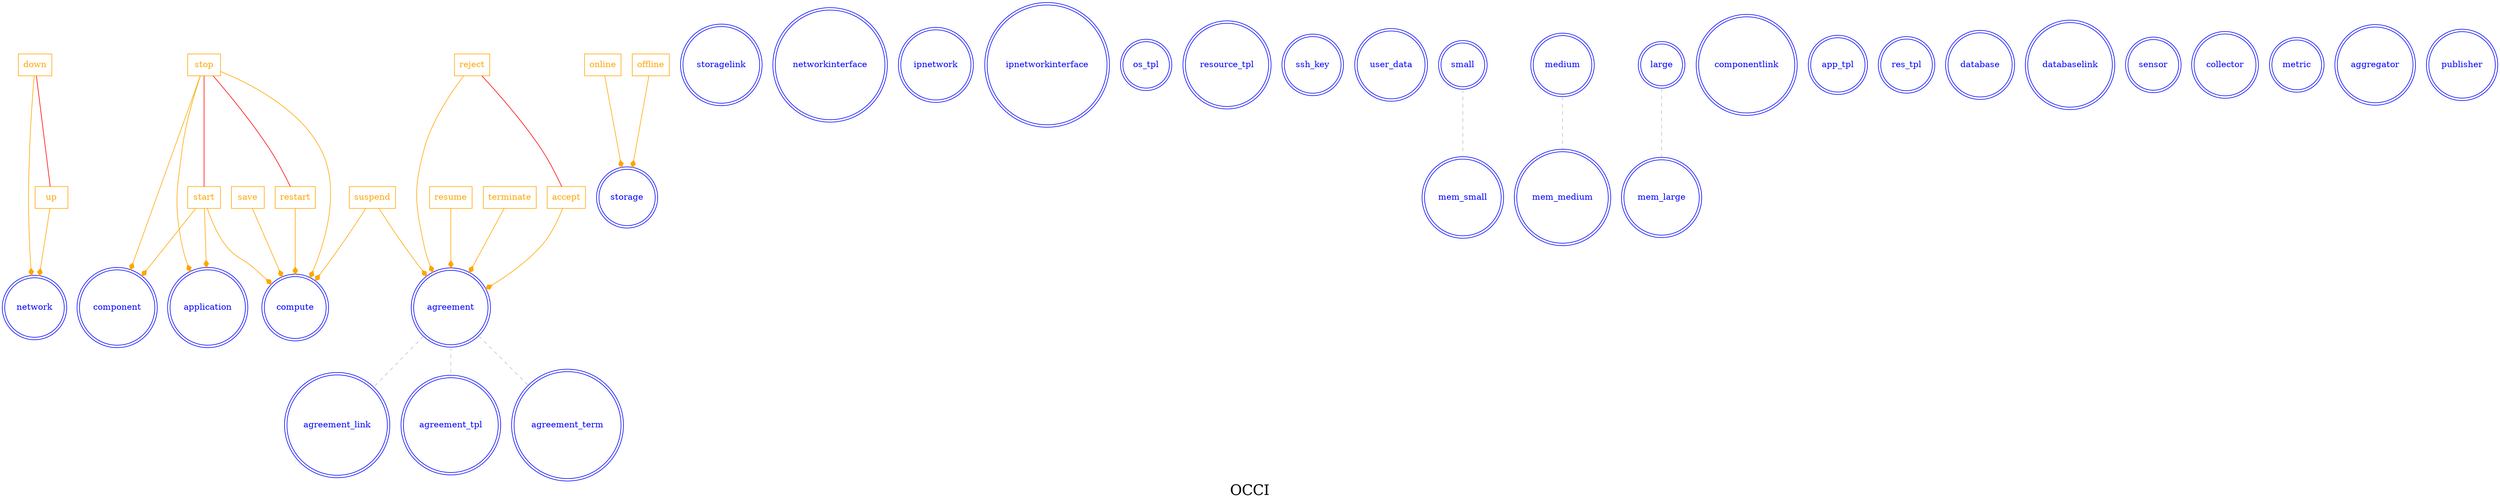 digraph AllInOne_LexiconGraph {
graph[label="OCCI", fontsize=24]
splines=true
"network" [color=blue, fontcolor=blue, shape=doublecircle]
"compute" [color=blue, fontcolor=blue, shape=doublecircle]
"storage" [color=blue, fontcolor=blue, shape=doublecircle]
"storagelink" [color=blue, fontcolor=blue, shape=doublecircle]
"networkinterface" [color=blue, fontcolor=blue, shape=doublecircle]
"ipnetwork" [color=blue, fontcolor=blue, shape=doublecircle]
"ipnetworkinterface" [color=blue, fontcolor=blue, shape=doublecircle]
"os_tpl" [color=blue, fontcolor=blue, shape=doublecircle]
"resource_tpl" [color=blue, fontcolor=blue, shape=doublecircle]
"ssh_key" [color=blue, fontcolor=blue, shape=doublecircle]
"user_data" [color=blue, fontcolor=blue, shape=doublecircle]
"small" [color=blue, fontcolor=blue, shape=doublecircle]
"medium" [color=blue, fontcolor=blue, shape=doublecircle]
"large" [color=blue, fontcolor=blue, shape=doublecircle]
"mem_small" [color=blue, fontcolor=blue, shape=doublecircle]
"mem_medium" [color=blue, fontcolor=blue, shape=doublecircle]
"mem_large" [color=blue, fontcolor=blue, shape=doublecircle]
"application" [color=blue, fontcolor=blue, shape=doublecircle]
"component" [color=blue, fontcolor=blue, shape=doublecircle]
"componentlink" [color=blue, fontcolor=blue, shape=doublecircle]
"app_tpl" [color=blue, fontcolor=blue, shape=doublecircle]
"res_tpl" [color=blue, fontcolor=blue, shape=doublecircle]
"database" [color=blue, fontcolor=blue, shape=doublecircle]
"databaselink" [color=blue, fontcolor=blue, shape=doublecircle]
"agreement" [color=blue, fontcolor=blue, shape=doublecircle]
"agreement_link" [color=blue, fontcolor=blue, shape=doublecircle]
"agreement_tpl" [color=blue, fontcolor=blue, shape=doublecircle]
"agreement_term" [color=blue, fontcolor=blue, shape=doublecircle]
"sensor" [color=blue, fontcolor=blue, shape=doublecircle]
"collector" [color=blue, fontcolor=blue, shape=doublecircle]
"metric" [color=blue, fontcolor=blue, shape=doublecircle]
"aggregator" [color=blue, fontcolor=blue, shape=doublecircle]
"publisher" [color=blue, fontcolor=blue, shape=doublecircle]
"up" [color=orange, fontcolor=orange, shape=box]
"up" -> "network" [color=orange, fontcolor=orange, arrowhead=diamond, arrowtail=none]
"down" -> "up" [color=red, fontcolor=red, arrowhead=none, arrowtail=none]
"down" [color=orange, fontcolor=orange, shape=box]
"down" -> "network" [color=orange, fontcolor=orange, arrowhead=diamond, arrowtail=none]
"start" [color=orange, fontcolor=orange, shape=box]
"start" -> "compute" [color=orange, fontcolor=orange, arrowhead=diamond, arrowtail=none]
"stop" -> "start" [color=red, fontcolor=red, arrowhead=none, arrowtail=none]
"stop" [color=orange, fontcolor=orange, shape=box]
"stop" -> "compute" [color=orange, fontcolor=orange, arrowhead=diamond, arrowtail=none]
"restart" [color=orange, fontcolor=orange, shape=box]
"restart" -> "compute" [color=orange, fontcolor=orange, arrowhead=diamond, arrowtail=none]
"stop" -> "restart" [color=red, fontcolor=red, arrowhead=none, arrowtail=none]
"suspend" [color=orange, fontcolor=orange, shape=box]
"suspend" -> "compute" [color=orange, fontcolor=orange, arrowhead=diamond, arrowtail=none]
"save" [color=orange, fontcolor=orange, shape=box]
"save" -> "compute" [color=orange, fontcolor=orange, arrowhead=diamond, arrowtail=none]
"online" [color=orange, fontcolor=orange, shape=box]
"online" -> "storage" [color=orange, fontcolor=orange, arrowhead=diamond, arrowtail=none]
"offline" [color=orange, fontcolor=orange, shape=box]
"offline" -> "storage" [color=orange, fontcolor=orange, arrowhead=diamond, arrowtail=none]
"small" -> "mem_small" [color=grey, fontcolor=grey, arrowhead=none, arrowtail=none, style=dashed]
"medium" -> "mem_medium" [color=grey, fontcolor=grey, arrowhead=none, arrowtail=none, style=dashed]
"large" -> "mem_large" [color=grey, fontcolor=grey, arrowhead=none, arrowtail=none, style=dashed]
"start" -> "application" [color=orange, fontcolor=orange, arrowhead=diamond, arrowtail=none]
"stop" -> "application" [color=orange, fontcolor=orange, arrowhead=diamond, arrowtail=none]
"start" -> "component" [color=orange, fontcolor=orange, arrowhead=diamond, arrowtail=none]
"stop" -> "component" [color=orange, fontcolor=orange, arrowhead=diamond, arrowtail=none]
"accept" [color=orange, fontcolor=orange, shape=box]
"accept" -> "agreement" [color=orange, fontcolor=orange, arrowhead=diamond, arrowtail=none]
"reject" -> "accept" [color=red, fontcolor=red, arrowhead=none, arrowtail=none]
"reject" [color=orange, fontcolor=orange, shape=box]
"reject" -> "agreement" [color=orange, fontcolor=orange, arrowhead=diamond, arrowtail=none]
"suspend" -> "agreement" [color=orange, fontcolor=orange, arrowhead=diamond, arrowtail=none]
"resume" [color=orange, fontcolor=orange, shape=box]
"resume" -> "agreement" [color=orange, fontcolor=orange, arrowhead=diamond, arrowtail=none]
"terminate" [color=orange, fontcolor=orange, shape=box]
"terminate" -> "agreement" [color=orange, fontcolor=orange, arrowhead=diamond, arrowtail=none]
"agreement" -> "agreement_link" [color=grey, fontcolor=grey, arrowhead=none, arrowtail=none, style=dashed]
"agreement" -> "agreement_tpl" [color=grey, fontcolor=grey, arrowhead=none, arrowtail=none, style=dashed]
"agreement" -> "agreement_term" [color=grey, fontcolor=grey, arrowhead=none, arrowtail=none, style=dashed]
}
